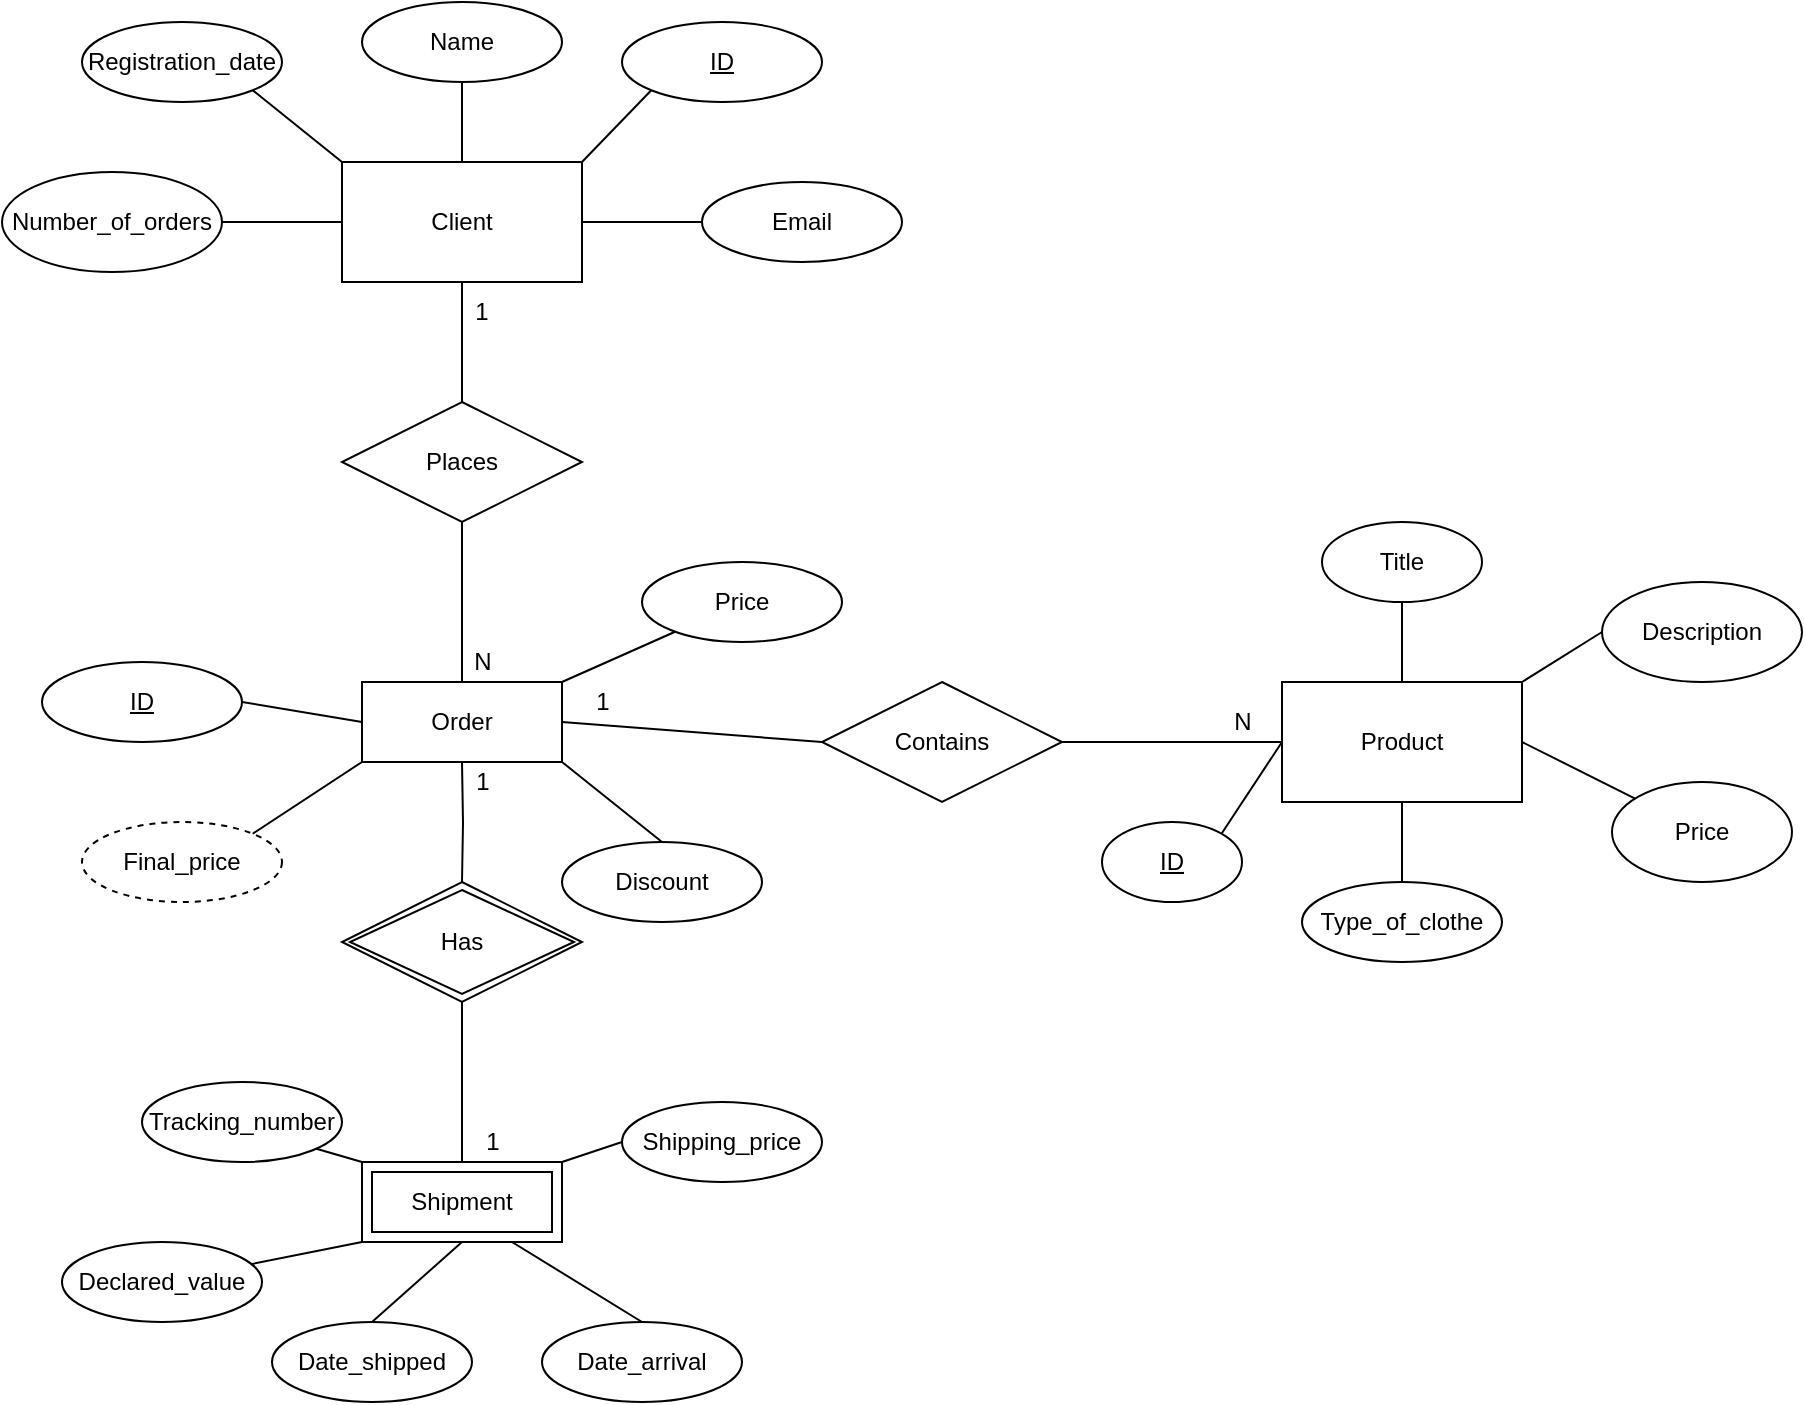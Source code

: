 <mxfile version="19.0.3" type="device"><diagram id="R2lEEEUBdFMjLlhIrx00" name="Page-1"><mxGraphModel dx="868" dy="545" grid="1" gridSize="10" guides="1" tooltips="1" connect="1" arrows="1" fold="1" page="1" pageScale="1" pageWidth="850" pageHeight="1100" background="none" math="0" shadow="0" extFonts="Permanent Marker^https://fonts.googleapis.com/css?family=Permanent+Marker"><root><mxCell id="0"/><mxCell id="1" parent="0"/><mxCell id="S6ibx1o0Ndtyjm9Fijlj-3" value="Product" style="whiteSpace=wrap;html=1;rounded=0;" parent="1" vertex="1"><mxGeometry x="830" y="540" width="120" height="60" as="geometry"/></mxCell><mxCell id="S6ibx1o0Ndtyjm9Fijlj-66" style="edgeStyle=none;rounded=0;orthogonalLoop=1;jettySize=auto;html=1;exitX=1;exitY=0;exitDx=0;exitDy=0;entryX=0;entryY=1;entryDx=0;entryDy=0;endArrow=none;endFill=0;" parent="1" source="S6ibx1o0Ndtyjm9Fijlj-4" target="S6ibx1o0Ndtyjm9Fijlj-65" edge="1"><mxGeometry relative="1" as="geometry"/></mxCell><mxCell id="S6ibx1o0Ndtyjm9Fijlj-68" style="edgeStyle=none;rounded=0;orthogonalLoop=1;jettySize=auto;html=1;exitX=1;exitY=0.5;exitDx=0;exitDy=0;entryX=0;entryY=0.5;entryDx=0;entryDy=0;endArrow=none;endFill=0;" parent="1" source="S6ibx1o0Ndtyjm9Fijlj-4" target="S6ibx1o0Ndtyjm9Fijlj-67" edge="1"><mxGeometry relative="1" as="geometry"/></mxCell><mxCell id="S6ibx1o0Ndtyjm9Fijlj-4" value="Client" style="whiteSpace=wrap;html=1;rounded=0;" parent="1" vertex="1"><mxGeometry x="360" y="280" width="120" height="60" as="geometry"/></mxCell><mxCell id="S6ibx1o0Ndtyjm9Fijlj-8" value="&lt;u&gt;ID&lt;/u&gt;" style="ellipse;whiteSpace=wrap;html=1;rounded=0;" parent="1" vertex="1"><mxGeometry x="740" y="610" width="70" height="40" as="geometry"/></mxCell><mxCell id="S6ibx1o0Ndtyjm9Fijlj-10" value="" style="endArrow=none;html=1;rounded=0;exitX=1;exitY=0;exitDx=0;exitDy=0;entryX=0;entryY=0.5;entryDx=0;entryDy=0;" parent="1" source="S6ibx1o0Ndtyjm9Fijlj-8" target="S6ibx1o0Ndtyjm9Fijlj-3" edge="1"><mxGeometry width="50" height="50" relative="1" as="geometry"><mxPoint x="850" y="620" as="sourcePoint"/><mxPoint x="900" y="570" as="targetPoint"/></mxGeometry></mxCell><mxCell id="S6ibx1o0Ndtyjm9Fijlj-13" value="Title" style="ellipse;whiteSpace=wrap;html=1;rounded=0;" parent="1" vertex="1"><mxGeometry x="850" y="460" width="80" height="40" as="geometry"/></mxCell><mxCell id="S6ibx1o0Ndtyjm9Fijlj-14" value="" style="endArrow=none;html=1;rounded=0;entryX=0.5;entryY=1;entryDx=0;entryDy=0;exitX=0.5;exitY=0;exitDx=0;exitDy=0;" parent="1" source="S6ibx1o0Ndtyjm9Fijlj-3" target="S6ibx1o0Ndtyjm9Fijlj-13" edge="1"><mxGeometry width="50" height="50" relative="1" as="geometry"><mxPoint x="850" y="620" as="sourcePoint"/><mxPoint x="900" y="570" as="targetPoint"/></mxGeometry></mxCell><mxCell id="S6ibx1o0Ndtyjm9Fijlj-15" value="Description" style="ellipse;whiteSpace=wrap;html=1;rounded=0;" parent="1" vertex="1"><mxGeometry x="990" y="490" width="100" height="50" as="geometry"/></mxCell><mxCell id="S6ibx1o0Ndtyjm9Fijlj-16" value="Price" style="ellipse;whiteSpace=wrap;html=1;rounded=0;" parent="1" vertex="1"><mxGeometry x="995" y="590" width="90" height="50" as="geometry"/></mxCell><mxCell id="S6ibx1o0Ndtyjm9Fijlj-17" value="Type_of_clothe" style="ellipse;whiteSpace=wrap;html=1;rounded=0;" parent="1" vertex="1"><mxGeometry x="840" y="640" width="100" height="40" as="geometry"/></mxCell><mxCell id="S6ibx1o0Ndtyjm9Fijlj-19" value="" style="endArrow=none;html=1;rounded=0;entryX=0.5;entryY=1;entryDx=0;entryDy=0;" parent="1" source="S6ibx1o0Ndtyjm9Fijlj-17" target="S6ibx1o0Ndtyjm9Fijlj-3" edge="1"><mxGeometry width="50" height="50" relative="1" as="geometry"><mxPoint x="850" y="620" as="sourcePoint"/><mxPoint x="900" y="570" as="targetPoint"/></mxGeometry></mxCell><mxCell id="S6ibx1o0Ndtyjm9Fijlj-20" value="" style="endArrow=none;html=1;rounded=0;exitX=1;exitY=0.5;exitDx=0;exitDy=0;" parent="1" source="S6ibx1o0Ndtyjm9Fijlj-3" target="S6ibx1o0Ndtyjm9Fijlj-16" edge="1"><mxGeometry width="50" height="50" relative="1" as="geometry"><mxPoint x="850" y="620" as="sourcePoint"/><mxPoint x="900" y="570" as="targetPoint"/></mxGeometry></mxCell><mxCell id="S6ibx1o0Ndtyjm9Fijlj-21" value="" style="endArrow=none;html=1;rounded=0;entryX=0;entryY=0.5;entryDx=0;entryDy=0;exitX=1;exitY=0;exitDx=0;exitDy=0;" parent="1" source="S6ibx1o0Ndtyjm9Fijlj-3" target="S6ibx1o0Ndtyjm9Fijlj-15" edge="1"><mxGeometry width="50" height="50" relative="1" as="geometry"><mxPoint x="850" y="620" as="sourcePoint"/><mxPoint x="900" y="570" as="targetPoint"/></mxGeometry></mxCell><mxCell id="otSKKNyO5SyUE7fK12Gf-2" style="edgeStyle=orthogonalEdgeStyle;rounded=0;orthogonalLoop=1;jettySize=auto;html=1;exitX=0.5;exitY=1;exitDx=0;exitDy=0;endArrow=none;endFill=0;entryX=0.5;entryY=0;entryDx=0;entryDy=0;" edge="1" parent="1" target="otSKKNyO5SyUE7fK12Gf-3"><mxGeometry relative="1" as="geometry"><mxPoint x="420" y="580" as="sourcePoint"/><mxPoint x="420" y="620" as="targetPoint"/></mxGeometry></mxCell><mxCell id="S6ibx1o0Ndtyjm9Fijlj-29" value="" style="endArrow=none;html=1;rounded=0;exitX=1;exitY=0.5;exitDx=0;exitDy=0;entryX=0;entryY=0.5;entryDx=0;entryDy=0;" parent="1" source="otSKKNyO5SyUE7fK12Gf-7" edge="1"><mxGeometry relative="1" as="geometry"><mxPoint x="320" y="570" as="sourcePoint"/><mxPoint x="370" y="560" as="targetPoint"/></mxGeometry></mxCell><mxCell id="S6ibx1o0Ndtyjm9Fijlj-31" value="Price" style="ellipse;whiteSpace=wrap;html=1;align=center;rounded=0;" parent="1" vertex="1"><mxGeometry x="510" y="480" width="100" height="40" as="geometry"/></mxCell><mxCell id="S6ibx1o0Ndtyjm9Fijlj-39" value="" style="endArrow=none;html=1;rounded=0;exitX=1;exitY=0;exitDx=0;exitDy=0;" parent="1" target="S6ibx1o0Ndtyjm9Fijlj-31" edge="1"><mxGeometry relative="1" as="geometry"><mxPoint x="470" y="540" as="sourcePoint"/><mxPoint x="380" y="570" as="targetPoint"/></mxGeometry></mxCell><mxCell id="S6ibx1o0Ndtyjm9Fijlj-40" value="Discount" style="ellipse;whiteSpace=wrap;html=1;align=center;rounded=0;" parent="1" vertex="1"><mxGeometry x="470" y="620" width="100" height="40" as="geometry"/></mxCell><mxCell id="S6ibx1o0Ndtyjm9Fijlj-41" value="" style="endArrow=none;html=1;rounded=0;exitX=1;exitY=1;exitDx=0;exitDy=0;entryX=0.5;entryY=0;entryDx=0;entryDy=0;" parent="1" target="S6ibx1o0Ndtyjm9Fijlj-40" edge="1"><mxGeometry relative="1" as="geometry"><mxPoint x="470" y="580" as="sourcePoint"/><mxPoint x="380" y="570" as="targetPoint"/></mxGeometry></mxCell><mxCell id="S6ibx1o0Ndtyjm9Fijlj-42" value="Final_price" style="ellipse;whiteSpace=wrap;html=1;align=center;dashed=1;rounded=0;" parent="1" vertex="1"><mxGeometry x="230" y="610" width="100" height="40" as="geometry"/></mxCell><mxCell id="S6ibx1o0Ndtyjm9Fijlj-43" value="" style="endArrow=none;html=1;rounded=0;exitX=1;exitY=0;exitDx=0;exitDy=0;entryX=0;entryY=1;entryDx=0;entryDy=0;" parent="1" source="S6ibx1o0Ndtyjm9Fijlj-42" edge="1"><mxGeometry relative="1" as="geometry"><mxPoint x="330" y="570" as="sourcePoint"/><mxPoint x="370" y="580" as="targetPoint"/></mxGeometry></mxCell><mxCell id="S6ibx1o0Ndtyjm9Fijlj-44" value="Contains" style="shape=rhombus;perimeter=rhombusPerimeter;whiteSpace=wrap;html=1;align=center;rounded=0;" parent="1" vertex="1"><mxGeometry x="600" y="540" width="120" height="60" as="geometry"/></mxCell><mxCell id="S6ibx1o0Ndtyjm9Fijlj-45" value="" style="endArrow=none;html=1;rounded=0;exitX=1;exitY=0.5;exitDx=0;exitDy=0;entryX=0;entryY=0.5;entryDx=0;entryDy=0;" parent="1" target="S6ibx1o0Ndtyjm9Fijlj-44" edge="1"><mxGeometry relative="1" as="geometry"><mxPoint x="470" y="560" as="sourcePoint"/><mxPoint x="540" y="660" as="targetPoint"/></mxGeometry></mxCell><mxCell id="S6ibx1o0Ndtyjm9Fijlj-46" value="" style="endArrow=none;html=1;rounded=0;entryX=0;entryY=0.5;entryDx=0;entryDy=0;exitX=1;exitY=0.5;exitDx=0;exitDy=0;" parent="1" source="S6ibx1o0Ndtyjm9Fijlj-44" target="S6ibx1o0Ndtyjm9Fijlj-3" edge="1"><mxGeometry relative="1" as="geometry"><mxPoint x="710" y="590" as="sourcePoint"/><mxPoint x="580" y="560" as="targetPoint"/></mxGeometry></mxCell><mxCell id="S6ibx1o0Ndtyjm9Fijlj-49" value="" style="endArrow=none;html=1;rounded=0;exitX=0.5;exitY=1;exitDx=0;exitDy=0;entryX=0.5;entryY=0;entryDx=0;entryDy=0;" parent="1" source="S6ibx1o0Ndtyjm9Fijlj-4" edge="1"><mxGeometry relative="1" as="geometry"><mxPoint x="550" y="330" as="sourcePoint"/><mxPoint x="420" y="400" as="targetPoint"/></mxGeometry></mxCell><mxCell id="S6ibx1o0Ndtyjm9Fijlj-50" value="1" style="text;html=1;strokeColor=none;fillColor=none;align=center;verticalAlign=middle;whiteSpace=wrap;rounded=0;" parent="1" vertex="1"><mxGeometry x="400" y="340" width="60" height="30" as="geometry"/></mxCell><mxCell id="S6ibx1o0Ndtyjm9Fijlj-51" value="" style="endArrow=none;html=1;rounded=0;exitX=0.5;exitY=0;exitDx=0;exitDy=0;entryX=0.5;entryY=1;entryDx=0;entryDy=0;" parent="1" edge="1"><mxGeometry width="50" height="50" relative="1" as="geometry"><mxPoint x="420" y="540" as="sourcePoint"/><mxPoint x="420" y="460" as="targetPoint"/></mxGeometry></mxCell><mxCell id="S6ibx1o0Ndtyjm9Fijlj-52" value="N" style="text;html=1;align=center;verticalAlign=middle;resizable=0;points=[];autosize=1;strokeColor=none;fillColor=none;rounded=0;" parent="1" vertex="1"><mxGeometry x="420" y="520" width="20" height="20" as="geometry"/></mxCell><mxCell id="S6ibx1o0Ndtyjm9Fijlj-53" value="1" style="text;html=1;align=center;verticalAlign=middle;resizable=0;points=[];autosize=1;strokeColor=none;fillColor=none;rounded=0;" parent="1" vertex="1"><mxGeometry x="480" y="540" width="20" height="20" as="geometry"/></mxCell><mxCell id="S6ibx1o0Ndtyjm9Fijlj-54" value="N" style="text;html=1;align=center;verticalAlign=middle;resizable=0;points=[];autosize=1;strokeColor=none;fillColor=none;rounded=0;" parent="1" vertex="1"><mxGeometry x="800" y="550" width="20" height="20" as="geometry"/></mxCell><mxCell id="S6ibx1o0Ndtyjm9Fijlj-61" style="edgeStyle=none;rounded=0;orthogonalLoop=1;jettySize=auto;html=1;exitX=0.5;exitY=1;exitDx=0;exitDy=0;endArrow=none;endFill=0;" parent="1" source="S6ibx1o0Ndtyjm9Fijlj-60" target="S6ibx1o0Ndtyjm9Fijlj-4" edge="1"><mxGeometry relative="1" as="geometry"/></mxCell><mxCell id="S6ibx1o0Ndtyjm9Fijlj-60" value="Name" style="ellipse;whiteSpace=wrap;html=1;align=center;rounded=0;" parent="1" vertex="1"><mxGeometry x="370" y="200" width="100" height="40" as="geometry"/></mxCell><mxCell id="S6ibx1o0Ndtyjm9Fijlj-63" style="edgeStyle=none;rounded=0;orthogonalLoop=1;jettySize=auto;html=1;exitX=1;exitY=1;exitDx=0;exitDy=0;entryX=0;entryY=0;entryDx=0;entryDy=0;endArrow=none;endFill=0;" parent="1" source="S6ibx1o0Ndtyjm9Fijlj-62" target="S6ibx1o0Ndtyjm9Fijlj-4" edge="1"><mxGeometry relative="1" as="geometry"/></mxCell><mxCell id="S6ibx1o0Ndtyjm9Fijlj-62" value="Registration_date" style="ellipse;whiteSpace=wrap;html=1;align=center;rounded=0;" parent="1" vertex="1"><mxGeometry x="230" y="210" width="100" height="40" as="geometry"/></mxCell><mxCell id="S6ibx1o0Ndtyjm9Fijlj-65" value="ID" style="ellipse;whiteSpace=wrap;html=1;align=center;fontStyle=4;rounded=0;" parent="1" vertex="1"><mxGeometry x="500" y="210" width="100" height="40" as="geometry"/></mxCell><mxCell id="S6ibx1o0Ndtyjm9Fijlj-67" value="Email" style="ellipse;whiteSpace=wrap;html=1;align=center;rounded=0;" parent="1" vertex="1"><mxGeometry x="540" y="290" width="100" height="40" as="geometry"/></mxCell><mxCell id="S6ibx1o0Ndtyjm9Fijlj-73" style="edgeStyle=orthogonalEdgeStyle;curved=0;rounded=1;sketch=0;orthogonalLoop=1;jettySize=auto;html=1;exitX=1;exitY=0.5;exitDx=0;exitDy=0;entryX=0;entryY=0.5;entryDx=0;entryDy=0;endArrow=none;endFill=0;" parent="1" source="S6ibx1o0Ndtyjm9Fijlj-72" target="S6ibx1o0Ndtyjm9Fijlj-4" edge="1"><mxGeometry relative="1" as="geometry"/></mxCell><mxCell id="S6ibx1o0Ndtyjm9Fijlj-72" value="Number_of_orders" style="ellipse;whiteSpace=wrap;html=1;align=center;rounded=0;" parent="1" vertex="1"><mxGeometry x="190" y="285" width="110" height="50" as="geometry"/></mxCell><mxCell id="otSKKNyO5SyUE7fK12Gf-3" value="Has" style="shape=rhombus;double=1;perimeter=rhombusPerimeter;whiteSpace=wrap;html=1;align=center;rounded=0;" vertex="1" parent="1"><mxGeometry x="360" y="640" width="120" height="60" as="geometry"/></mxCell><mxCell id="otSKKNyO5SyUE7fK12Gf-6" value="" style="rounded=0;orthogonalLoop=1;jettySize=auto;html=1;endArrow=none;endFill=0;" edge="1" parent="1" source="otSKKNyO5SyUE7fK12Gf-5" target="otSKKNyO5SyUE7fK12Gf-3"><mxGeometry relative="1" as="geometry"/></mxCell><mxCell id="otSKKNyO5SyUE7fK12Gf-9" style="rounded=0;orthogonalLoop=1;jettySize=auto;html=1;exitX=0;exitY=0;exitDx=0;exitDy=0;entryX=1;entryY=1;entryDx=0;entryDy=0;endArrow=none;endFill=0;" edge="1" parent="1" source="otSKKNyO5SyUE7fK12Gf-5"><mxGeometry relative="1" as="geometry"><mxPoint x="315.355" y="764.142" as="targetPoint"/></mxGeometry></mxCell><mxCell id="otSKKNyO5SyUE7fK12Gf-14" style="edgeStyle=none;rounded=0;orthogonalLoop=1;jettySize=auto;html=1;exitX=1;exitY=0;exitDx=0;exitDy=0;entryX=0;entryY=0.5;entryDx=0;entryDy=0;endArrow=none;endFill=0;" edge="1" parent="1" source="otSKKNyO5SyUE7fK12Gf-5" target="otSKKNyO5SyUE7fK12Gf-13"><mxGeometry relative="1" as="geometry"/></mxCell><mxCell id="otSKKNyO5SyUE7fK12Gf-16" style="edgeStyle=none;rounded=0;orthogonalLoop=1;jettySize=auto;html=1;exitX=0;exitY=1;exitDx=0;exitDy=0;endArrow=none;endFill=0;" edge="1" parent="1" source="otSKKNyO5SyUE7fK12Gf-5" target="otSKKNyO5SyUE7fK12Gf-15"><mxGeometry relative="1" as="geometry"/></mxCell><mxCell id="otSKKNyO5SyUE7fK12Gf-18" style="edgeStyle=none;rounded=0;orthogonalLoop=1;jettySize=auto;html=1;exitX=0.5;exitY=1;exitDx=0;exitDy=0;entryX=0.5;entryY=0;entryDx=0;entryDy=0;endArrow=none;endFill=0;" edge="1" parent="1" source="otSKKNyO5SyUE7fK12Gf-5" target="otSKKNyO5SyUE7fK12Gf-17"><mxGeometry relative="1" as="geometry"/></mxCell><mxCell id="otSKKNyO5SyUE7fK12Gf-20" style="edgeStyle=none;rounded=0;orthogonalLoop=1;jettySize=auto;html=1;exitX=0.75;exitY=1;exitDx=0;exitDy=0;entryX=0.5;entryY=0;entryDx=0;entryDy=0;endArrow=none;endFill=0;" edge="1" parent="1" source="otSKKNyO5SyUE7fK12Gf-5" target="otSKKNyO5SyUE7fK12Gf-19"><mxGeometry relative="1" as="geometry"/></mxCell><mxCell id="otSKKNyO5SyUE7fK12Gf-5" value="Shipment" style="shape=ext;margin=3;double=1;whiteSpace=wrap;html=1;align=center;rounded=0;" vertex="1" parent="1"><mxGeometry x="370" y="780" width="100" height="40" as="geometry"/></mxCell><mxCell id="otSKKNyO5SyUE7fK12Gf-7" value="ID" style="ellipse;whiteSpace=wrap;html=1;align=center;fontStyle=4;rounded=0;" vertex="1" parent="1"><mxGeometry x="210" y="530" width="100" height="40" as="geometry"/></mxCell><mxCell id="otSKKNyO5SyUE7fK12Gf-10" value="Places" style="shape=rhombus;perimeter=rhombusPerimeter;whiteSpace=wrap;html=1;align=center;" vertex="1" parent="1"><mxGeometry x="360" y="400" width="120" height="60" as="geometry"/></mxCell><mxCell id="otSKKNyO5SyUE7fK12Gf-11" value="Order" style="whiteSpace=wrap;html=1;rounded=0;" vertex="1" parent="1"><mxGeometry x="370" y="540" width="100" height="40" as="geometry"/></mxCell><mxCell id="otSKKNyO5SyUE7fK12Gf-12" value="Tracking_number" style="ellipse;whiteSpace=wrap;html=1;align=center;rounded=0;" vertex="1" parent="1"><mxGeometry x="260" y="740" width="100" height="40" as="geometry"/></mxCell><mxCell id="otSKKNyO5SyUE7fK12Gf-13" value="Shipping_price" style="ellipse;whiteSpace=wrap;html=1;align=center;rounded=0;" vertex="1" parent="1"><mxGeometry x="500" y="750" width="100" height="40" as="geometry"/></mxCell><mxCell id="otSKKNyO5SyUE7fK12Gf-15" value="Declared_value" style="ellipse;whiteSpace=wrap;html=1;align=center;rounded=0;" vertex="1" parent="1"><mxGeometry x="220" y="820" width="100" height="40" as="geometry"/></mxCell><mxCell id="otSKKNyO5SyUE7fK12Gf-17" value="Date_shipped" style="ellipse;whiteSpace=wrap;html=1;align=center;rounded=0;" vertex="1" parent="1"><mxGeometry x="325" y="860" width="100" height="40" as="geometry"/></mxCell><mxCell id="otSKKNyO5SyUE7fK12Gf-19" value="Date_arrival" style="ellipse;whiteSpace=wrap;html=1;align=center;rounded=0;" vertex="1" parent="1"><mxGeometry x="460" y="860" width="100" height="40" as="geometry"/></mxCell><mxCell id="otSKKNyO5SyUE7fK12Gf-21" value="1" style="text;html=1;align=center;verticalAlign=middle;resizable=0;points=[];autosize=1;strokeColor=none;fillColor=none;rounded=0;" vertex="1" parent="1"><mxGeometry x="420" y="580" width="20" height="20" as="geometry"/></mxCell><mxCell id="otSKKNyO5SyUE7fK12Gf-22" value="1" style="text;html=1;align=center;verticalAlign=middle;resizable=0;points=[];autosize=1;strokeColor=none;fillColor=none;rounded=0;" vertex="1" parent="1"><mxGeometry x="425" y="760" width="20" height="20" as="geometry"/></mxCell></root></mxGraphModel></diagram></mxfile>